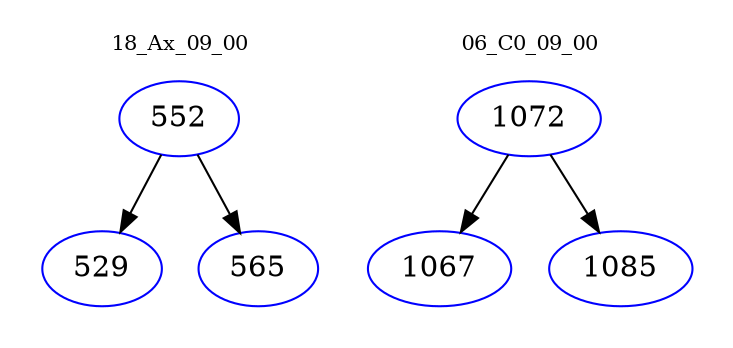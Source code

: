 digraph{
subgraph cluster_0 {
color = white
label = "18_Ax_09_00";
fontsize=10;
T0_552 [label="552", color="blue"]
T0_552 -> T0_529 [color="black"]
T0_529 [label="529", color="blue"]
T0_552 -> T0_565 [color="black"]
T0_565 [label="565", color="blue"]
}
subgraph cluster_1 {
color = white
label = "06_C0_09_00";
fontsize=10;
T1_1072 [label="1072", color="blue"]
T1_1072 -> T1_1067 [color="black"]
T1_1067 [label="1067", color="blue"]
T1_1072 -> T1_1085 [color="black"]
T1_1085 [label="1085", color="blue"]
}
}
